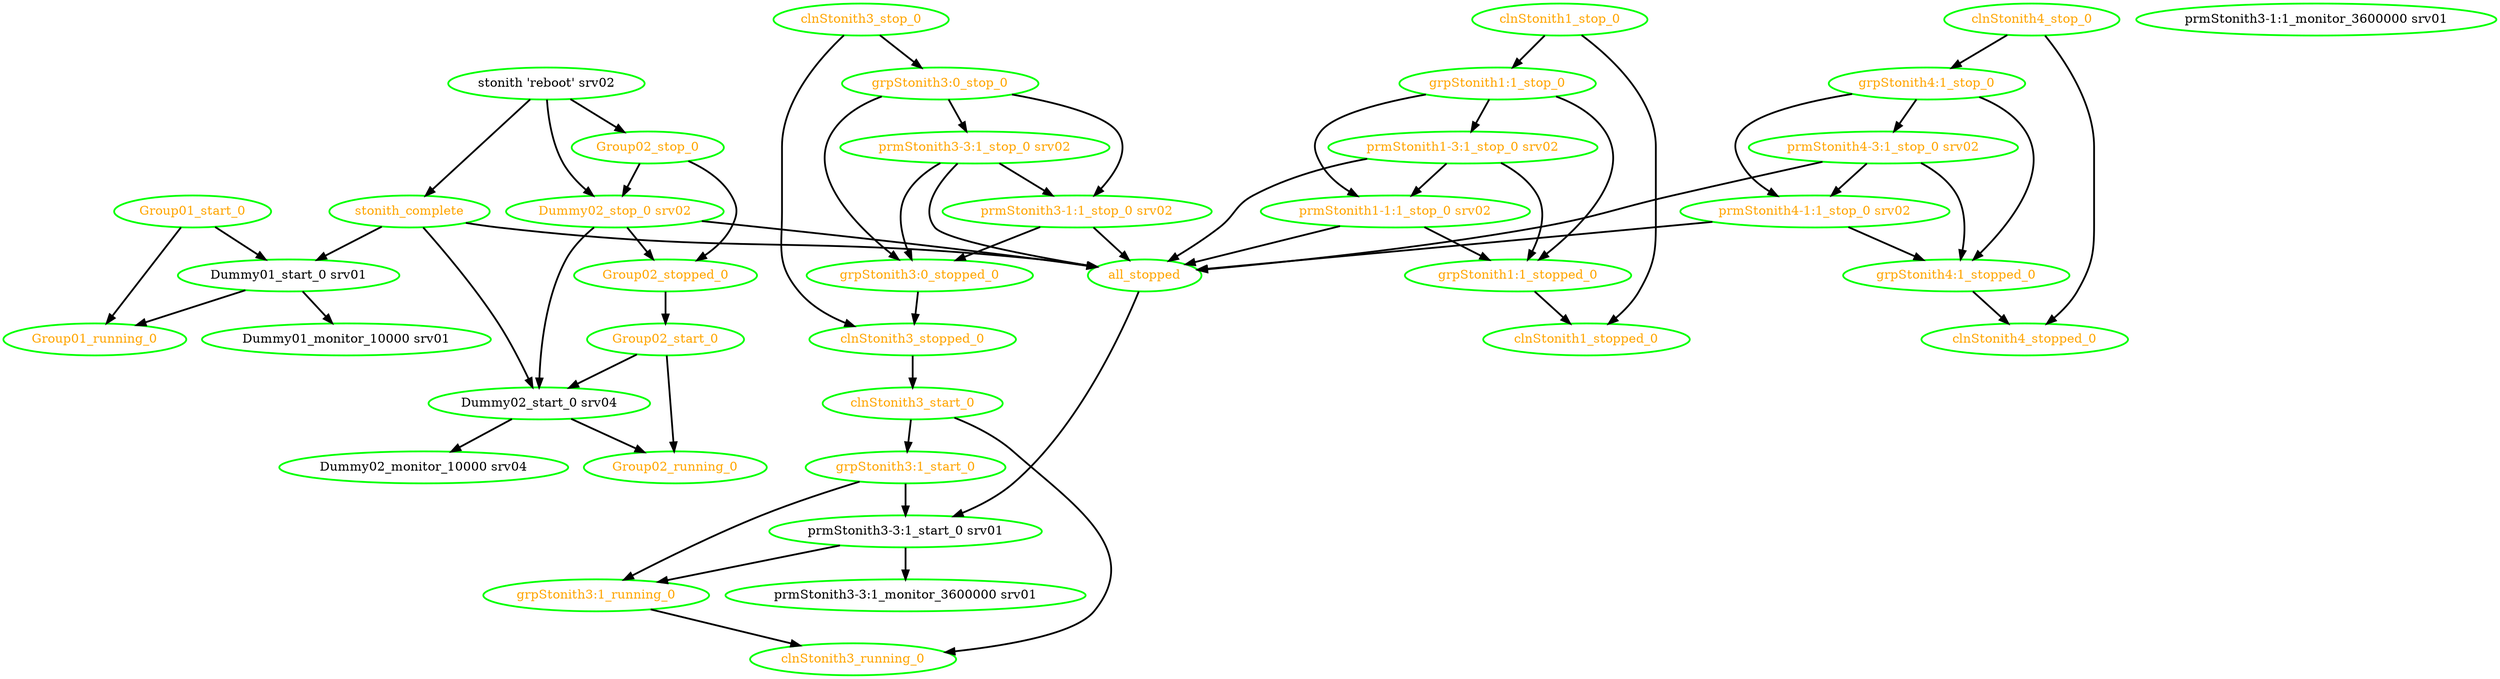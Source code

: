 digraph "g" {
"Dummy01_monitor_10000 srv01" [ style=bold color="green" fontcolor="black" ]
"Dummy01_start_0 srv01" -> "Dummy01_monitor_10000 srv01" [ style = bold]
"Dummy01_start_0 srv01" -> "Group01_running_0" [ style = bold]
"Dummy01_start_0 srv01" [ style=bold color="green" fontcolor="black" ]
"Dummy02_monitor_10000 srv04" [ style=bold color="green" fontcolor="black" ]
"Dummy02_start_0 srv04" -> "Dummy02_monitor_10000 srv04" [ style = bold]
"Dummy02_start_0 srv04" -> "Group02_running_0" [ style = bold]
"Dummy02_start_0 srv04" [ style=bold color="green" fontcolor="black" ]
"Dummy02_stop_0 srv02" -> "Dummy02_start_0 srv04" [ style = bold]
"Dummy02_stop_0 srv02" -> "Group02_stopped_0" [ style = bold]
"Dummy02_stop_0 srv02" -> "all_stopped" [ style = bold]
"Dummy02_stop_0 srv02" [ style=bold color="green" fontcolor="orange" ]
"Group01_running_0" [ style=bold color="green" fontcolor="orange" ]
"Group01_start_0" -> "Dummy01_start_0 srv01" [ style = bold]
"Group01_start_0" -> "Group01_running_0" [ style = bold]
"Group01_start_0" [ style=bold color="green" fontcolor="orange" ]
"Group02_running_0" [ style=bold color="green" fontcolor="orange" ]
"Group02_start_0" -> "Dummy02_start_0 srv04" [ style = bold]
"Group02_start_0" -> "Group02_running_0" [ style = bold]
"Group02_start_0" [ style=bold color="green" fontcolor="orange" ]
"Group02_stop_0" -> "Dummy02_stop_0 srv02" [ style = bold]
"Group02_stop_0" -> "Group02_stopped_0" [ style = bold]
"Group02_stop_0" [ style=bold color="green" fontcolor="orange" ]
"Group02_stopped_0" -> "Group02_start_0" [ style = bold]
"Group02_stopped_0" [ style=bold color="green" fontcolor="orange" ]
"all_stopped" -> "prmStonith3-3:1_start_0 srv01" [ style = bold]
"all_stopped" [ style=bold color="green" fontcolor="orange" ]
"clnStonith1_stop_0" -> "clnStonith1_stopped_0" [ style = bold]
"clnStonith1_stop_0" -> "grpStonith1:1_stop_0" [ style = bold]
"clnStonith1_stop_0" [ style=bold color="green" fontcolor="orange" ]
"clnStonith1_stopped_0" [ style=bold color="green" fontcolor="orange" ]
"clnStonith3_running_0" [ style=bold color="green" fontcolor="orange" ]
"clnStonith3_start_0" -> "clnStonith3_running_0" [ style = bold]
"clnStonith3_start_0" -> "grpStonith3:1_start_0" [ style = bold]
"clnStonith3_start_0" [ style=bold color="green" fontcolor="orange" ]
"clnStonith3_stop_0" -> "clnStonith3_stopped_0" [ style = bold]
"clnStonith3_stop_0" -> "grpStonith3:0_stop_0" [ style = bold]
"clnStonith3_stop_0" [ style=bold color="green" fontcolor="orange" ]
"clnStonith3_stopped_0" -> "clnStonith3_start_0" [ style = bold]
"clnStonith3_stopped_0" [ style=bold color="green" fontcolor="orange" ]
"clnStonith4_stop_0" -> "clnStonith4_stopped_0" [ style = bold]
"clnStonith4_stop_0" -> "grpStonith4:1_stop_0" [ style = bold]
"clnStonith4_stop_0" [ style=bold color="green" fontcolor="orange" ]
"clnStonith4_stopped_0" [ style=bold color="green" fontcolor="orange" ]
"grpStonith1:1_stop_0" -> "grpStonith1:1_stopped_0" [ style = bold]
"grpStonith1:1_stop_0" -> "prmStonith1-1:1_stop_0 srv02" [ style = bold]
"grpStonith1:1_stop_0" -> "prmStonith1-3:1_stop_0 srv02" [ style = bold]
"grpStonith1:1_stop_0" [ style=bold color="green" fontcolor="orange"]
"grpStonith1:1_stopped_0" -> "clnStonith1_stopped_0" [ style = bold]
"grpStonith1:1_stopped_0" [ style=bold color="green" fontcolor="orange"]
"grpStonith3:0_stop_0" -> "grpStonith3:0_stopped_0" [ style = bold]
"grpStonith3:0_stop_0" -> "prmStonith3-1:1_stop_0 srv02" [ style = bold]
"grpStonith3:0_stop_0" -> "prmStonith3-3:1_stop_0 srv02" [ style = bold]
"grpStonith3:0_stop_0" [ style=bold color="green" fontcolor="orange"]
"grpStonith3:0_stopped_0" -> "clnStonith3_stopped_0" [ style = bold]
"grpStonith3:0_stopped_0" [ style=bold color="green" fontcolor="orange"]
"grpStonith3:1_running_0" -> "clnStonith3_running_0" [ style = bold]
"grpStonith3:1_running_0" [ style=bold color="green" fontcolor="orange"]
"grpStonith3:1_start_0" -> "grpStonith3:1_running_0" [ style = bold]
"grpStonith3:1_start_0" -> "prmStonith3-3:1_start_0 srv01" [ style = bold]
"grpStonith3:1_start_0" [ style=bold color="green" fontcolor="orange"]
"grpStonith4:1_stop_0" -> "grpStonith4:1_stopped_0" [ style = bold]
"grpStonith4:1_stop_0" -> "prmStonith4-1:1_stop_0 srv02" [ style = bold]
"grpStonith4:1_stop_0" -> "prmStonith4-3:1_stop_0 srv02" [ style = bold]
"grpStonith4:1_stop_0" [ style=bold color="green" fontcolor="orange"]
"grpStonith4:1_stopped_0" -> "clnStonith4_stopped_0" [ style = bold]
"grpStonith4:1_stopped_0" [ style=bold color="green" fontcolor="orange"]
"prmStonith1-1:1_stop_0 srv02" -> "all_stopped" [ style = bold]
"prmStonith1-1:1_stop_0 srv02" -> "grpStonith1:1_stopped_0" [ style = bold]
"prmStonith1-1:1_stop_0 srv02" [ style=bold color="green" fontcolor="orange" ]
"prmStonith1-3:1_stop_0 srv02" -> "all_stopped" [ style = bold]
"prmStonith1-3:1_stop_0 srv02" -> "grpStonith1:1_stopped_0" [ style = bold]
"prmStonith1-3:1_stop_0 srv02" -> "prmStonith1-1:1_stop_0 srv02" [ style = bold]
"prmStonith1-3:1_stop_0 srv02" [ style=bold color="green" fontcolor="orange" ]
"prmStonith3-1:1_monitor_3600000 srv01" [ style=bold color="green" fontcolor="black" ]
"prmStonith3-1:1_stop_0 srv02" -> "all_stopped" [ style = bold]
"prmStonith3-1:1_stop_0 srv02" -> "grpStonith3:0_stopped_0" [ style = bold]
"prmStonith3-1:1_stop_0 srv02" [ style=bold color="green" fontcolor="orange"]
"prmStonith3-3:1_monitor_3600000 srv01" [ style=bold color="green" fontcolor="black"]
"prmStonith3-3:1_start_0 srv01" -> "grpStonith3:1_running_0" [ style = bold]
"prmStonith3-3:1_start_0 srv01" -> "prmStonith3-3:1_monitor_3600000 srv01" [ style = bold]
"prmStonith3-3:1_start_0 srv01" [ style=bold color="green" fontcolor="black"]
"prmStonith3-3:1_stop_0 srv02" -> "all_stopped" [ style = bold]
"prmStonith3-3:1_stop_0 srv02" -> "grpStonith3:0_stopped_0" [ style = bold]
"prmStonith3-3:1_stop_0 srv02" -> "prmStonith3-1:1_stop_0 srv02" [ style = bold]
"prmStonith3-3:1_stop_0 srv02" [ style=bold color="green" fontcolor="orange"]
"prmStonith4-1:1_stop_0 srv02" -> "all_stopped" [ style = bold]
"prmStonith4-1:1_stop_0 srv02" -> "grpStonith4:1_stopped_0" [ style = bold]
"prmStonith4-1:1_stop_0 srv02" [ style=bold color="green" fontcolor="orange"]
"prmStonith4-3:1_stop_0 srv02" -> "all_stopped" [ style = bold]
"prmStonith4-3:1_stop_0 srv02" -> "grpStonith4:1_stopped_0" [ style = bold]
"prmStonith4-3:1_stop_0 srv02" -> "prmStonith4-1:1_stop_0 srv02" [ style = bold]
"prmStonith4-3:1_stop_0 srv02" [ style=bold color="green" fontcolor="orange"]
"stonith 'reboot' srv02" -> "Dummy02_stop_0 srv02" [ style = bold]
"stonith 'reboot' srv02" -> "Group02_stop_0" [ style = bold]
"stonith 'reboot' srv02" -> "stonith_complete" [ style = bold]
"stonith 'reboot' srv02" [ style=bold color="green" fontcolor="black"]
"stonith_complete" -> "Dummy01_start_0 srv01" [ style = bold]
"stonith_complete" -> "Dummy02_start_0 srv04" [ style = bold]
"stonith_complete" -> "all_stopped" [ style = bold]
"stonith_complete" [ style=bold color="green" fontcolor="orange" ]
}
